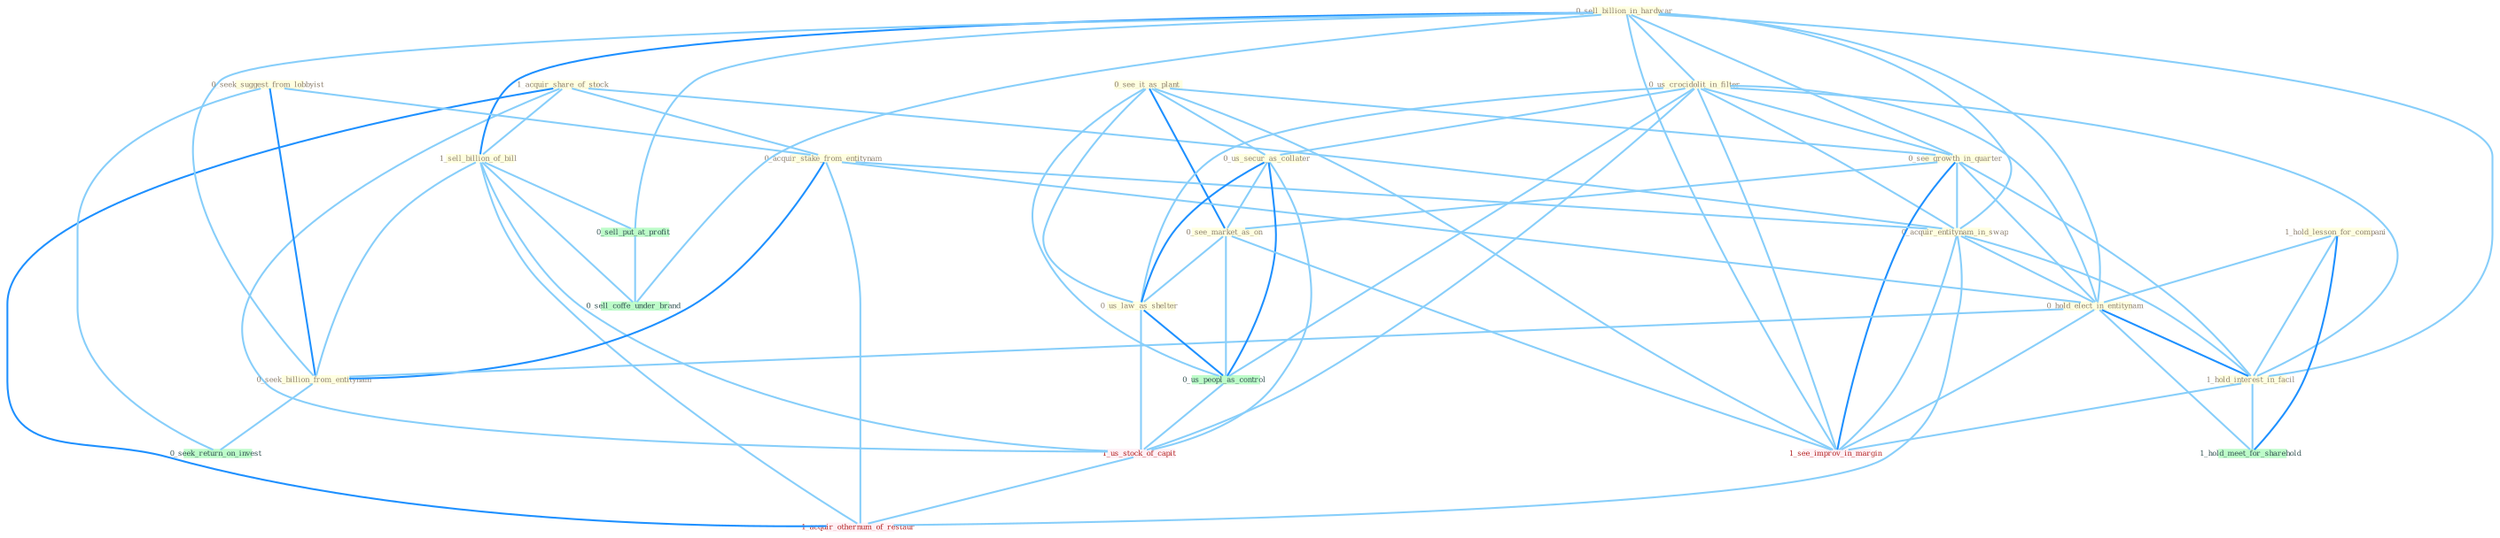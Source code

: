 Graph G{ 
    node
    [shape=polygon,style=filled,width=.5,height=.06,color="#BDFCC9",fixedsize=true,fontsize=4,
    fontcolor="#2f4f4f"];
    {node
    [color="#ffffe0", fontcolor="#8b7d6b"] "1_acquir_share_of_stock " "0_sell_billion_in_hardwar " "0_seek_suggest_from_lobbyist " "0_see_it_as_plant " "0_us_crocidolit_in_filter " "1_sell_billion_of_bill " "1_hold_lesson_for_compani " "0_see_growth_in_quarter " "0_acquir_stake_from_entitynam " "0_acquir_entitynam_in_swap " "0_hold_elect_in_entitynam " "0_us_secur_as_collater " "0_seek_billion_from_entitynam " "0_see_market_as_on " "0_us_law_as_shelter " "1_hold_interest_in_facil "}
{node [color="#fff0f5", fontcolor="#b22222"] "1_us_stock_of_capit " "1_see_improv_in_margin " "1_acquir_othernum_of_restaur "}
edge [color="#B0E2FF"];

	"1_acquir_share_of_stock " -- "1_sell_billion_of_bill " [w="1", color="#87cefa" ];
	"1_acquir_share_of_stock " -- "0_acquir_stake_from_entitynam " [w="1", color="#87cefa" ];
	"1_acquir_share_of_stock " -- "0_acquir_entitynam_in_swap " [w="1", color="#87cefa" ];
	"1_acquir_share_of_stock " -- "1_us_stock_of_capit " [w="1", color="#87cefa" ];
	"1_acquir_share_of_stock " -- "1_acquir_othernum_of_restaur " [w="2", color="#1e90ff" , len=0.8];
	"0_sell_billion_in_hardwar " -- "0_us_crocidolit_in_filter " [w="1", color="#87cefa" ];
	"0_sell_billion_in_hardwar " -- "1_sell_billion_of_bill " [w="2", color="#1e90ff" , len=0.8];
	"0_sell_billion_in_hardwar " -- "0_see_growth_in_quarter " [w="1", color="#87cefa" ];
	"0_sell_billion_in_hardwar " -- "0_acquir_entitynam_in_swap " [w="1", color="#87cefa" ];
	"0_sell_billion_in_hardwar " -- "0_hold_elect_in_entitynam " [w="1", color="#87cefa" ];
	"0_sell_billion_in_hardwar " -- "0_seek_billion_from_entitynam " [w="1", color="#87cefa" ];
	"0_sell_billion_in_hardwar " -- "1_hold_interest_in_facil " [w="1", color="#87cefa" ];
	"0_sell_billion_in_hardwar " -- "0_sell_put_at_profit " [w="1", color="#87cefa" ];
	"0_sell_billion_in_hardwar " -- "1_see_improv_in_margin " [w="1", color="#87cefa" ];
	"0_sell_billion_in_hardwar " -- "0_sell_coffe_under_brand " [w="1", color="#87cefa" ];
	"0_seek_suggest_from_lobbyist " -- "0_acquir_stake_from_entitynam " [w="1", color="#87cefa" ];
	"0_seek_suggest_from_lobbyist " -- "0_seek_billion_from_entitynam " [w="2", color="#1e90ff" , len=0.8];
	"0_seek_suggest_from_lobbyist " -- "0_seek_return_on_invest " [w="1", color="#87cefa" ];
	"0_see_it_as_plant " -- "0_see_growth_in_quarter " [w="1", color="#87cefa" ];
	"0_see_it_as_plant " -- "0_us_secur_as_collater " [w="1", color="#87cefa" ];
	"0_see_it_as_plant " -- "0_see_market_as_on " [w="2", color="#1e90ff" , len=0.8];
	"0_see_it_as_plant " -- "0_us_law_as_shelter " [w="1", color="#87cefa" ];
	"0_see_it_as_plant " -- "0_us_peopl_as_control " [w="1", color="#87cefa" ];
	"0_see_it_as_plant " -- "1_see_improv_in_margin " [w="1", color="#87cefa" ];
	"0_us_crocidolit_in_filter " -- "0_see_growth_in_quarter " [w="1", color="#87cefa" ];
	"0_us_crocidolit_in_filter " -- "0_acquir_entitynam_in_swap " [w="1", color="#87cefa" ];
	"0_us_crocidolit_in_filter " -- "0_hold_elect_in_entitynam " [w="1", color="#87cefa" ];
	"0_us_crocidolit_in_filter " -- "0_us_secur_as_collater " [w="1", color="#87cefa" ];
	"0_us_crocidolit_in_filter " -- "0_us_law_as_shelter " [w="1", color="#87cefa" ];
	"0_us_crocidolit_in_filter " -- "1_hold_interest_in_facil " [w="1", color="#87cefa" ];
	"0_us_crocidolit_in_filter " -- "0_us_peopl_as_control " [w="1", color="#87cefa" ];
	"0_us_crocidolit_in_filter " -- "1_us_stock_of_capit " [w="1", color="#87cefa" ];
	"0_us_crocidolit_in_filter " -- "1_see_improv_in_margin " [w="1", color="#87cefa" ];
	"1_sell_billion_of_bill " -- "0_seek_billion_from_entitynam " [w="1", color="#87cefa" ];
	"1_sell_billion_of_bill " -- "0_sell_put_at_profit " [w="1", color="#87cefa" ];
	"1_sell_billion_of_bill " -- "1_us_stock_of_capit " [w="1", color="#87cefa" ];
	"1_sell_billion_of_bill " -- "0_sell_coffe_under_brand " [w="1", color="#87cefa" ];
	"1_sell_billion_of_bill " -- "1_acquir_othernum_of_restaur " [w="1", color="#87cefa" ];
	"1_hold_lesson_for_compani " -- "0_hold_elect_in_entitynam " [w="1", color="#87cefa" ];
	"1_hold_lesson_for_compani " -- "1_hold_interest_in_facil " [w="1", color="#87cefa" ];
	"1_hold_lesson_for_compani " -- "1_hold_meet_for_sharehold " [w="2", color="#1e90ff" , len=0.8];
	"0_see_growth_in_quarter " -- "0_acquir_entitynam_in_swap " [w="1", color="#87cefa" ];
	"0_see_growth_in_quarter " -- "0_hold_elect_in_entitynam " [w="1", color="#87cefa" ];
	"0_see_growth_in_quarter " -- "0_see_market_as_on " [w="1", color="#87cefa" ];
	"0_see_growth_in_quarter " -- "1_hold_interest_in_facil " [w="1", color="#87cefa" ];
	"0_see_growth_in_quarter " -- "1_see_improv_in_margin " [w="2", color="#1e90ff" , len=0.8];
	"0_acquir_stake_from_entitynam " -- "0_acquir_entitynam_in_swap " [w="1", color="#87cefa" ];
	"0_acquir_stake_from_entitynam " -- "0_hold_elect_in_entitynam " [w="1", color="#87cefa" ];
	"0_acquir_stake_from_entitynam " -- "0_seek_billion_from_entitynam " [w="2", color="#1e90ff" , len=0.8];
	"0_acquir_stake_from_entitynam " -- "1_acquir_othernum_of_restaur " [w="1", color="#87cefa" ];
	"0_acquir_entitynam_in_swap " -- "0_hold_elect_in_entitynam " [w="1", color="#87cefa" ];
	"0_acquir_entitynam_in_swap " -- "1_hold_interest_in_facil " [w="1", color="#87cefa" ];
	"0_acquir_entitynam_in_swap " -- "1_see_improv_in_margin " [w="1", color="#87cefa" ];
	"0_acquir_entitynam_in_swap " -- "1_acquir_othernum_of_restaur " [w="1", color="#87cefa" ];
	"0_hold_elect_in_entitynam " -- "0_seek_billion_from_entitynam " [w="1", color="#87cefa" ];
	"0_hold_elect_in_entitynam " -- "1_hold_interest_in_facil " [w="2", color="#1e90ff" , len=0.8];
	"0_hold_elect_in_entitynam " -- "1_see_improv_in_margin " [w="1", color="#87cefa" ];
	"0_hold_elect_in_entitynam " -- "1_hold_meet_for_sharehold " [w="1", color="#87cefa" ];
	"0_us_secur_as_collater " -- "0_see_market_as_on " [w="1", color="#87cefa" ];
	"0_us_secur_as_collater " -- "0_us_law_as_shelter " [w="2", color="#1e90ff" , len=0.8];
	"0_us_secur_as_collater " -- "0_us_peopl_as_control " [w="2", color="#1e90ff" , len=0.8];
	"0_us_secur_as_collater " -- "1_us_stock_of_capit " [w="1", color="#87cefa" ];
	"0_seek_billion_from_entitynam " -- "0_seek_return_on_invest " [w="1", color="#87cefa" ];
	"0_see_market_as_on " -- "0_us_law_as_shelter " [w="1", color="#87cefa" ];
	"0_see_market_as_on " -- "0_us_peopl_as_control " [w="1", color="#87cefa" ];
	"0_see_market_as_on " -- "1_see_improv_in_margin " [w="1", color="#87cefa" ];
	"0_us_law_as_shelter " -- "0_us_peopl_as_control " [w="2", color="#1e90ff" , len=0.8];
	"0_us_law_as_shelter " -- "1_us_stock_of_capit " [w="1", color="#87cefa" ];
	"1_hold_interest_in_facil " -- "1_see_improv_in_margin " [w="1", color="#87cefa" ];
	"1_hold_interest_in_facil " -- "1_hold_meet_for_sharehold " [w="1", color="#87cefa" ];
	"0_us_peopl_as_control " -- "1_us_stock_of_capit " [w="1", color="#87cefa" ];
	"0_sell_put_at_profit " -- "0_sell_coffe_under_brand " [w="1", color="#87cefa" ];
	"1_us_stock_of_capit " -- "1_acquir_othernum_of_restaur " [w="1", color="#87cefa" ];
}